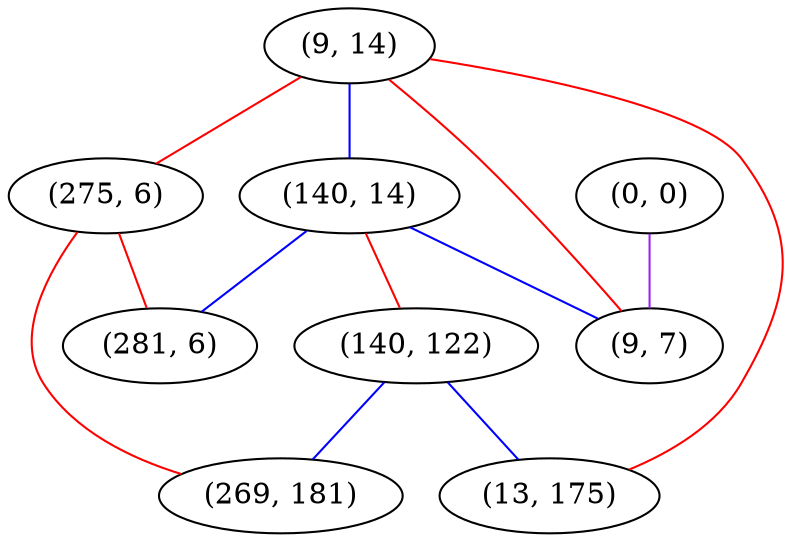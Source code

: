 graph "" {
"(0, 0)";
"(9, 14)";
"(140, 14)";
"(275, 6)";
"(140, 122)";
"(13, 175)";
"(281, 6)";
"(269, 181)";
"(9, 7)";
"(0, 0)" -- "(9, 7)"  [color=purple, key=0, weight=4];
"(9, 14)" -- "(13, 175)"  [color=red, key=0, weight=1];
"(9, 14)" -- "(140, 14)"  [color=blue, key=0, weight=3];
"(9, 14)" -- "(275, 6)"  [color=red, key=0, weight=1];
"(9, 14)" -- "(9, 7)"  [color=red, key=0, weight=1];
"(140, 14)" -- "(140, 122)"  [color=red, key=0, weight=1];
"(140, 14)" -- "(281, 6)"  [color=blue, key=0, weight=3];
"(140, 14)" -- "(9, 7)"  [color=blue, key=0, weight=3];
"(275, 6)" -- "(281, 6)"  [color=red, key=0, weight=1];
"(275, 6)" -- "(269, 181)"  [color=red, key=0, weight=1];
"(140, 122)" -- "(13, 175)"  [color=blue, key=0, weight=3];
"(140, 122)" -- "(269, 181)"  [color=blue, key=0, weight=3];
}
